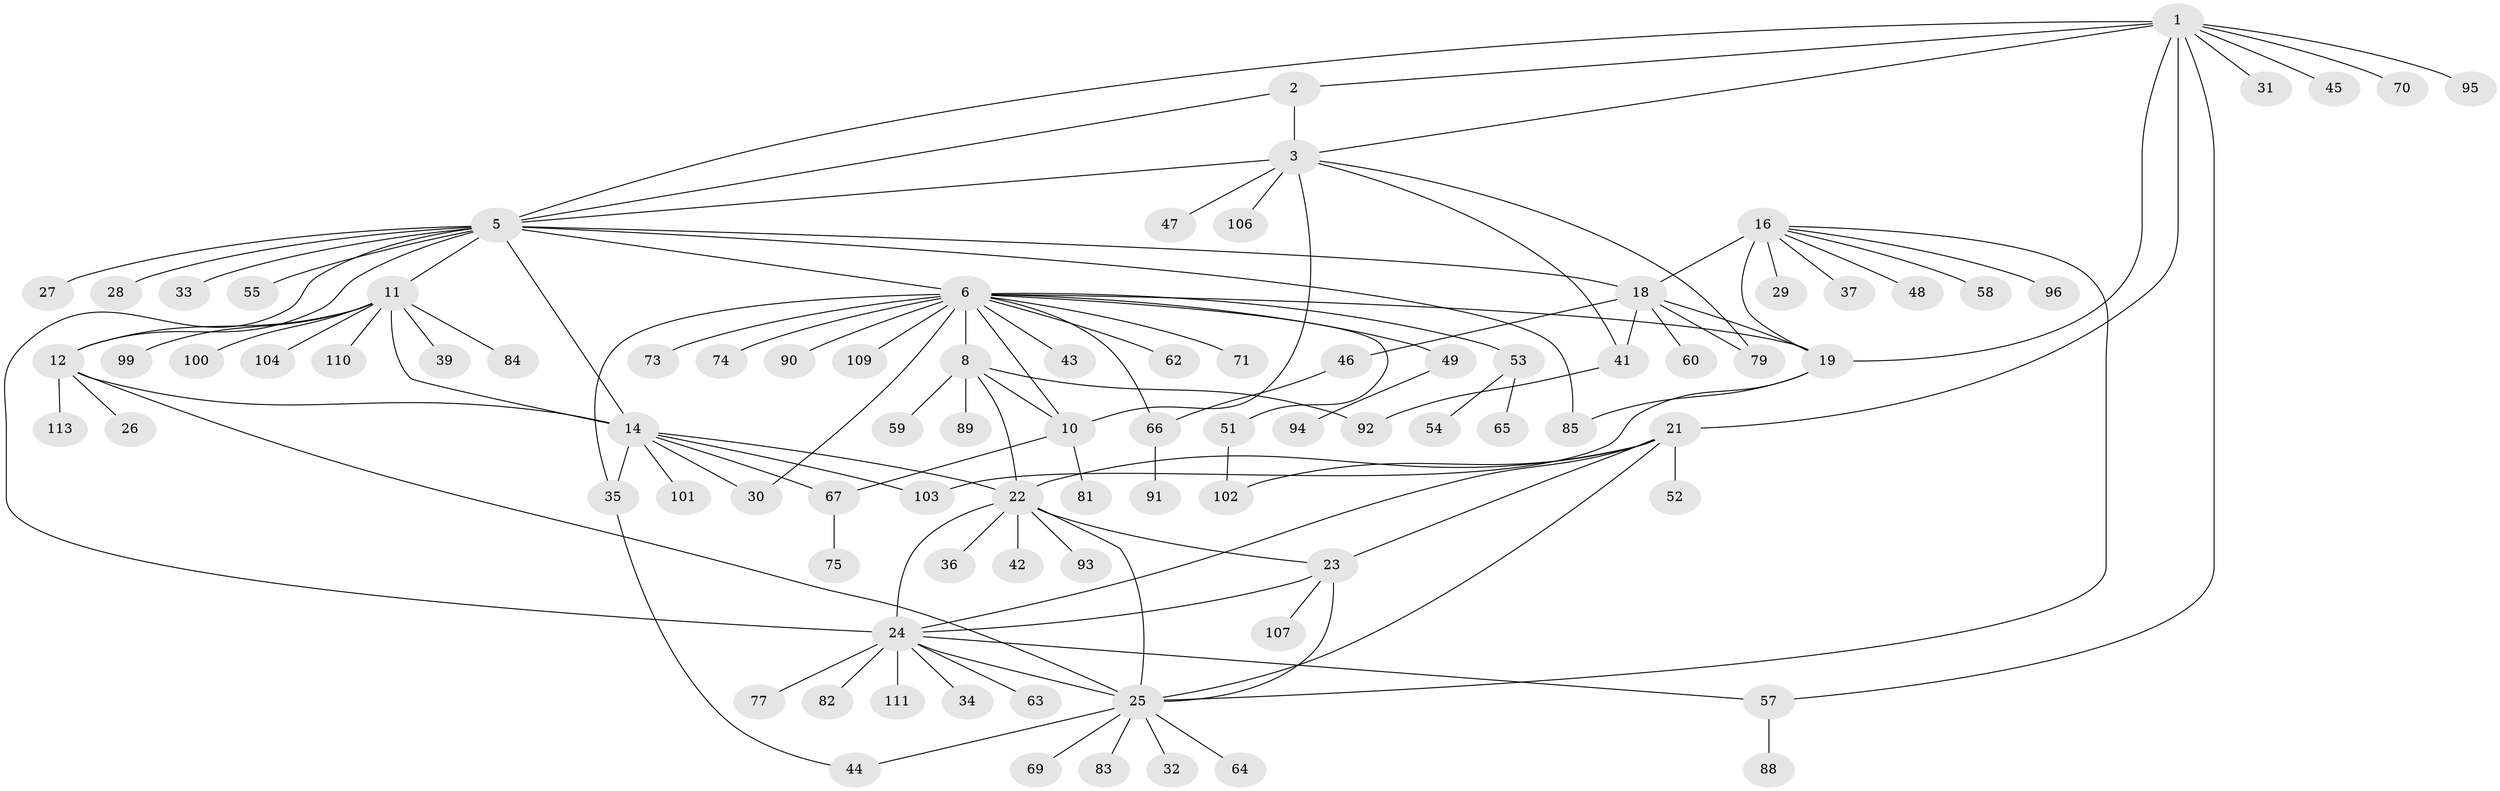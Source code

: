 // original degree distribution, {12: 0.02654867256637168, 5: 0.04424778761061947, 7: 0.02654867256637168, 6: 0.035398230088495575, 9: 0.02654867256637168, 11: 0.017699115044247787, 8: 0.035398230088495575, 10: 0.017699115044247787, 2: 0.13274336283185842, 1: 0.584070796460177, 3: 0.02654867256637168, 4: 0.02654867256637168}
// Generated by graph-tools (version 1.1) at 2025/42/03/06/25 10:42:06]
// undirected, 89 vertices, 122 edges
graph export_dot {
graph [start="1"]
  node [color=gray90,style=filled];
  1 [super="+78"];
  2 [super="+108"];
  3 [super="+4"];
  5 [super="+15"];
  6 [super="+7"];
  8 [super="+9"];
  10 [super="+80"];
  11 [super="+13"];
  12 [super="+50"];
  14 [super="+38"];
  16 [super="+17"];
  18 [super="+40"];
  19 [super="+20"];
  21 [super="+98"];
  22 [super="+97"];
  23;
  24 [super="+61"];
  25 [super="+87"];
  26 [super="+76"];
  27;
  28;
  29 [super="+86"];
  30;
  31;
  32;
  33;
  34;
  35 [super="+112"];
  36;
  37;
  39;
  41;
  42;
  43;
  44;
  45;
  46;
  47;
  48;
  49;
  51;
  52;
  53 [super="+56"];
  54;
  55 [super="+68"];
  57;
  58;
  59;
  60;
  62;
  63;
  64;
  65;
  66 [super="+105"];
  67 [super="+72"];
  69;
  70;
  71;
  73;
  74;
  75;
  77;
  79;
  81;
  82;
  83;
  84;
  85;
  88;
  89;
  90;
  91;
  92;
  93;
  94;
  95;
  96;
  99;
  100;
  101;
  102;
  103;
  104;
  106;
  107;
  109;
  110;
  111;
  113;
  1 -- 2;
  1 -- 3 [weight=2];
  1 -- 5;
  1 -- 19;
  1 -- 21;
  1 -- 31;
  1 -- 45;
  1 -- 57;
  1 -- 70;
  1 -- 95;
  2 -- 3 [weight=2];
  2 -- 5;
  3 -- 5 [weight=2];
  3 -- 10;
  3 -- 41;
  3 -- 79;
  3 -- 106;
  3 -- 47;
  5 -- 28;
  5 -- 33;
  5 -- 55;
  5 -- 85;
  5 -- 18;
  5 -- 6;
  5 -- 24;
  5 -- 27;
  5 -- 11 [weight=2];
  5 -- 12;
  5 -- 14;
  6 -- 8 [weight=4];
  6 -- 10 [weight=2];
  6 -- 19;
  6 -- 30;
  6 -- 35;
  6 -- 43;
  6 -- 62;
  6 -- 66;
  6 -- 71;
  6 -- 73;
  6 -- 74;
  6 -- 109;
  6 -- 49;
  6 -- 51;
  6 -- 53;
  6 -- 90;
  8 -- 10 [weight=2];
  8 -- 89;
  8 -- 92;
  8 -- 22;
  8 -- 59;
  10 -- 67;
  10 -- 81;
  11 -- 12 [weight=2];
  11 -- 14 [weight=2];
  11 -- 110;
  11 -- 99;
  11 -- 100;
  11 -- 39;
  11 -- 104;
  11 -- 84;
  12 -- 14;
  12 -- 26;
  12 -- 113;
  12 -- 25;
  14 -- 30;
  14 -- 101;
  14 -- 67;
  14 -- 22;
  14 -- 103;
  14 -- 35;
  16 -- 18 [weight=2];
  16 -- 19 [weight=4];
  16 -- 25;
  16 -- 29;
  16 -- 37;
  16 -- 96;
  16 -- 48;
  16 -- 58;
  18 -- 19 [weight=2];
  18 -- 41;
  18 -- 46;
  18 -- 60;
  18 -- 79;
  19 -- 103;
  19 -- 85;
  21 -- 22;
  21 -- 23;
  21 -- 24;
  21 -- 25;
  21 -- 52;
  21 -- 102;
  22 -- 23;
  22 -- 24;
  22 -- 25;
  22 -- 36;
  22 -- 42;
  22 -- 93;
  23 -- 24;
  23 -- 25;
  23 -- 107;
  24 -- 25;
  24 -- 34;
  24 -- 57;
  24 -- 63;
  24 -- 77;
  24 -- 82;
  24 -- 111;
  25 -- 32;
  25 -- 44;
  25 -- 64;
  25 -- 69;
  25 -- 83;
  35 -- 44;
  41 -- 92;
  46 -- 66;
  49 -- 94;
  51 -- 102;
  53 -- 54;
  53 -- 65;
  57 -- 88;
  66 -- 91;
  67 -- 75;
}
